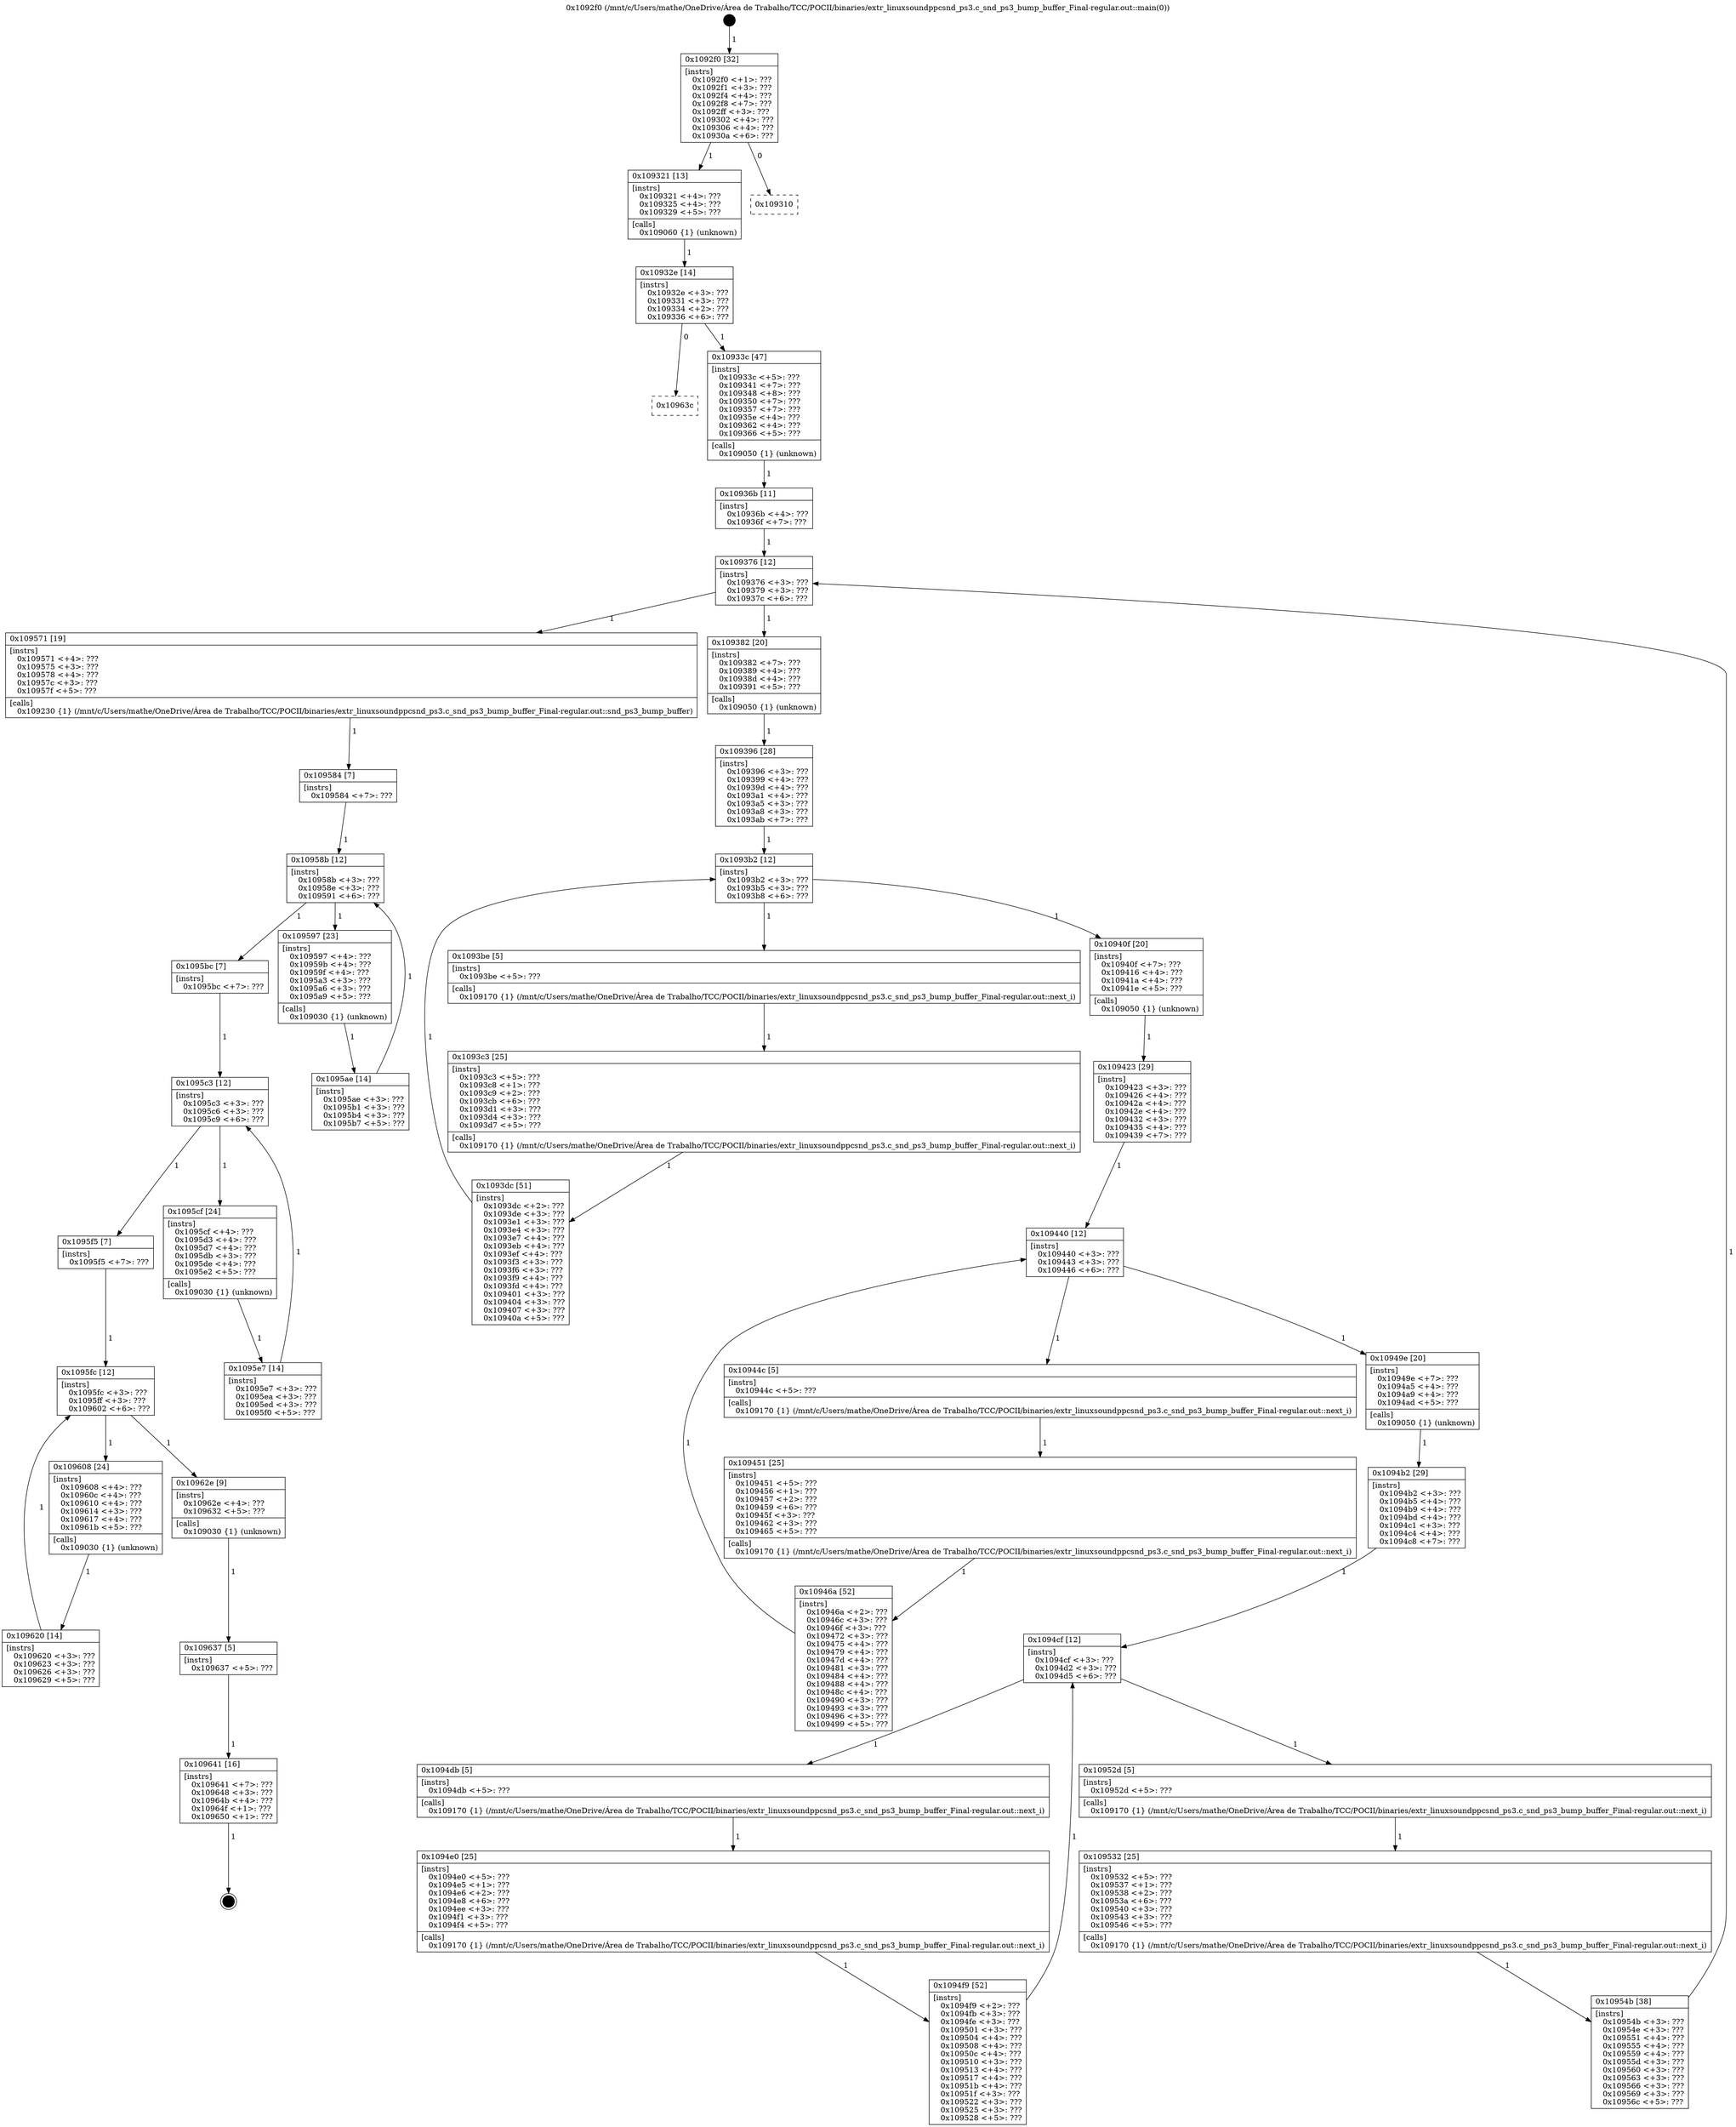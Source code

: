 digraph "0x1092f0" {
  label = "0x1092f0 (/mnt/c/Users/mathe/OneDrive/Área de Trabalho/TCC/POCII/binaries/extr_linuxsoundppcsnd_ps3.c_snd_ps3_bump_buffer_Final-regular.out::main(0))"
  labelloc = "t"
  node[shape=record]

  Entry [label="",width=0.3,height=0.3,shape=circle,fillcolor=black,style=filled]
  "0x1092f0" [label="{
     0x1092f0 [32]\l
     | [instrs]\l
     &nbsp;&nbsp;0x1092f0 \<+1\>: ???\l
     &nbsp;&nbsp;0x1092f1 \<+3\>: ???\l
     &nbsp;&nbsp;0x1092f4 \<+4\>: ???\l
     &nbsp;&nbsp;0x1092f8 \<+7\>: ???\l
     &nbsp;&nbsp;0x1092ff \<+3\>: ???\l
     &nbsp;&nbsp;0x109302 \<+4\>: ???\l
     &nbsp;&nbsp;0x109306 \<+4\>: ???\l
     &nbsp;&nbsp;0x10930a \<+6\>: ???\l
  }"]
  "0x109321" [label="{
     0x109321 [13]\l
     | [instrs]\l
     &nbsp;&nbsp;0x109321 \<+4\>: ???\l
     &nbsp;&nbsp;0x109325 \<+4\>: ???\l
     &nbsp;&nbsp;0x109329 \<+5\>: ???\l
     | [calls]\l
     &nbsp;&nbsp;0x109060 \{1\} (unknown)\l
  }"]
  "0x109310" [label="{
     0x109310\l
  }", style=dashed]
  "0x10932e" [label="{
     0x10932e [14]\l
     | [instrs]\l
     &nbsp;&nbsp;0x10932e \<+3\>: ???\l
     &nbsp;&nbsp;0x109331 \<+3\>: ???\l
     &nbsp;&nbsp;0x109334 \<+2\>: ???\l
     &nbsp;&nbsp;0x109336 \<+6\>: ???\l
  }"]
  "0x10963c" [label="{
     0x10963c\l
  }", style=dashed]
  "0x10933c" [label="{
     0x10933c [47]\l
     | [instrs]\l
     &nbsp;&nbsp;0x10933c \<+5\>: ???\l
     &nbsp;&nbsp;0x109341 \<+7\>: ???\l
     &nbsp;&nbsp;0x109348 \<+8\>: ???\l
     &nbsp;&nbsp;0x109350 \<+7\>: ???\l
     &nbsp;&nbsp;0x109357 \<+7\>: ???\l
     &nbsp;&nbsp;0x10935e \<+4\>: ???\l
     &nbsp;&nbsp;0x109362 \<+4\>: ???\l
     &nbsp;&nbsp;0x109366 \<+5\>: ???\l
     | [calls]\l
     &nbsp;&nbsp;0x109050 \{1\} (unknown)\l
  }"]
  Exit [label="",width=0.3,height=0.3,shape=circle,fillcolor=black,style=filled,peripheries=2]
  "0x109376" [label="{
     0x109376 [12]\l
     | [instrs]\l
     &nbsp;&nbsp;0x109376 \<+3\>: ???\l
     &nbsp;&nbsp;0x109379 \<+3\>: ???\l
     &nbsp;&nbsp;0x10937c \<+6\>: ???\l
  }"]
  "0x109571" [label="{
     0x109571 [19]\l
     | [instrs]\l
     &nbsp;&nbsp;0x109571 \<+4\>: ???\l
     &nbsp;&nbsp;0x109575 \<+3\>: ???\l
     &nbsp;&nbsp;0x109578 \<+4\>: ???\l
     &nbsp;&nbsp;0x10957c \<+3\>: ???\l
     &nbsp;&nbsp;0x10957f \<+5\>: ???\l
     | [calls]\l
     &nbsp;&nbsp;0x109230 \{1\} (/mnt/c/Users/mathe/OneDrive/Área de Trabalho/TCC/POCII/binaries/extr_linuxsoundppcsnd_ps3.c_snd_ps3_bump_buffer_Final-regular.out::snd_ps3_bump_buffer)\l
  }"]
  "0x109382" [label="{
     0x109382 [20]\l
     | [instrs]\l
     &nbsp;&nbsp;0x109382 \<+7\>: ???\l
     &nbsp;&nbsp;0x109389 \<+4\>: ???\l
     &nbsp;&nbsp;0x10938d \<+4\>: ???\l
     &nbsp;&nbsp;0x109391 \<+5\>: ???\l
     | [calls]\l
     &nbsp;&nbsp;0x109050 \{1\} (unknown)\l
  }"]
  "0x1093b2" [label="{
     0x1093b2 [12]\l
     | [instrs]\l
     &nbsp;&nbsp;0x1093b2 \<+3\>: ???\l
     &nbsp;&nbsp;0x1093b5 \<+3\>: ???\l
     &nbsp;&nbsp;0x1093b8 \<+6\>: ???\l
  }"]
  "0x10940f" [label="{
     0x10940f [20]\l
     | [instrs]\l
     &nbsp;&nbsp;0x10940f \<+7\>: ???\l
     &nbsp;&nbsp;0x109416 \<+4\>: ???\l
     &nbsp;&nbsp;0x10941a \<+4\>: ???\l
     &nbsp;&nbsp;0x10941e \<+5\>: ???\l
     | [calls]\l
     &nbsp;&nbsp;0x109050 \{1\} (unknown)\l
  }"]
  "0x1093be" [label="{
     0x1093be [5]\l
     | [instrs]\l
     &nbsp;&nbsp;0x1093be \<+5\>: ???\l
     | [calls]\l
     &nbsp;&nbsp;0x109170 \{1\} (/mnt/c/Users/mathe/OneDrive/Área de Trabalho/TCC/POCII/binaries/extr_linuxsoundppcsnd_ps3.c_snd_ps3_bump_buffer_Final-regular.out::next_i)\l
  }"]
  "0x1093c3" [label="{
     0x1093c3 [25]\l
     | [instrs]\l
     &nbsp;&nbsp;0x1093c3 \<+5\>: ???\l
     &nbsp;&nbsp;0x1093c8 \<+1\>: ???\l
     &nbsp;&nbsp;0x1093c9 \<+2\>: ???\l
     &nbsp;&nbsp;0x1093cb \<+6\>: ???\l
     &nbsp;&nbsp;0x1093d1 \<+3\>: ???\l
     &nbsp;&nbsp;0x1093d4 \<+3\>: ???\l
     &nbsp;&nbsp;0x1093d7 \<+5\>: ???\l
     | [calls]\l
     &nbsp;&nbsp;0x109170 \{1\} (/mnt/c/Users/mathe/OneDrive/Área de Trabalho/TCC/POCII/binaries/extr_linuxsoundppcsnd_ps3.c_snd_ps3_bump_buffer_Final-regular.out::next_i)\l
  }"]
  "0x1093dc" [label="{
     0x1093dc [51]\l
     | [instrs]\l
     &nbsp;&nbsp;0x1093dc \<+2\>: ???\l
     &nbsp;&nbsp;0x1093de \<+3\>: ???\l
     &nbsp;&nbsp;0x1093e1 \<+3\>: ???\l
     &nbsp;&nbsp;0x1093e4 \<+3\>: ???\l
     &nbsp;&nbsp;0x1093e7 \<+4\>: ???\l
     &nbsp;&nbsp;0x1093eb \<+4\>: ???\l
     &nbsp;&nbsp;0x1093ef \<+4\>: ???\l
     &nbsp;&nbsp;0x1093f3 \<+3\>: ???\l
     &nbsp;&nbsp;0x1093f6 \<+3\>: ???\l
     &nbsp;&nbsp;0x1093f9 \<+4\>: ???\l
     &nbsp;&nbsp;0x1093fd \<+4\>: ???\l
     &nbsp;&nbsp;0x109401 \<+3\>: ???\l
     &nbsp;&nbsp;0x109404 \<+3\>: ???\l
     &nbsp;&nbsp;0x109407 \<+3\>: ???\l
     &nbsp;&nbsp;0x10940a \<+5\>: ???\l
  }"]
  "0x109396" [label="{
     0x109396 [28]\l
     | [instrs]\l
     &nbsp;&nbsp;0x109396 \<+3\>: ???\l
     &nbsp;&nbsp;0x109399 \<+4\>: ???\l
     &nbsp;&nbsp;0x10939d \<+4\>: ???\l
     &nbsp;&nbsp;0x1093a1 \<+4\>: ???\l
     &nbsp;&nbsp;0x1093a5 \<+3\>: ???\l
     &nbsp;&nbsp;0x1093a8 \<+3\>: ???\l
     &nbsp;&nbsp;0x1093ab \<+7\>: ???\l
  }"]
  "0x109440" [label="{
     0x109440 [12]\l
     | [instrs]\l
     &nbsp;&nbsp;0x109440 \<+3\>: ???\l
     &nbsp;&nbsp;0x109443 \<+3\>: ???\l
     &nbsp;&nbsp;0x109446 \<+6\>: ???\l
  }"]
  "0x10949e" [label="{
     0x10949e [20]\l
     | [instrs]\l
     &nbsp;&nbsp;0x10949e \<+7\>: ???\l
     &nbsp;&nbsp;0x1094a5 \<+4\>: ???\l
     &nbsp;&nbsp;0x1094a9 \<+4\>: ???\l
     &nbsp;&nbsp;0x1094ad \<+5\>: ???\l
     | [calls]\l
     &nbsp;&nbsp;0x109050 \{1\} (unknown)\l
  }"]
  "0x10944c" [label="{
     0x10944c [5]\l
     | [instrs]\l
     &nbsp;&nbsp;0x10944c \<+5\>: ???\l
     | [calls]\l
     &nbsp;&nbsp;0x109170 \{1\} (/mnt/c/Users/mathe/OneDrive/Área de Trabalho/TCC/POCII/binaries/extr_linuxsoundppcsnd_ps3.c_snd_ps3_bump_buffer_Final-regular.out::next_i)\l
  }"]
  "0x109451" [label="{
     0x109451 [25]\l
     | [instrs]\l
     &nbsp;&nbsp;0x109451 \<+5\>: ???\l
     &nbsp;&nbsp;0x109456 \<+1\>: ???\l
     &nbsp;&nbsp;0x109457 \<+2\>: ???\l
     &nbsp;&nbsp;0x109459 \<+6\>: ???\l
     &nbsp;&nbsp;0x10945f \<+3\>: ???\l
     &nbsp;&nbsp;0x109462 \<+3\>: ???\l
     &nbsp;&nbsp;0x109465 \<+5\>: ???\l
     | [calls]\l
     &nbsp;&nbsp;0x109170 \{1\} (/mnt/c/Users/mathe/OneDrive/Área de Trabalho/TCC/POCII/binaries/extr_linuxsoundppcsnd_ps3.c_snd_ps3_bump_buffer_Final-regular.out::next_i)\l
  }"]
  "0x10946a" [label="{
     0x10946a [52]\l
     | [instrs]\l
     &nbsp;&nbsp;0x10946a \<+2\>: ???\l
     &nbsp;&nbsp;0x10946c \<+3\>: ???\l
     &nbsp;&nbsp;0x10946f \<+3\>: ???\l
     &nbsp;&nbsp;0x109472 \<+3\>: ???\l
     &nbsp;&nbsp;0x109475 \<+4\>: ???\l
     &nbsp;&nbsp;0x109479 \<+4\>: ???\l
     &nbsp;&nbsp;0x10947d \<+4\>: ???\l
     &nbsp;&nbsp;0x109481 \<+3\>: ???\l
     &nbsp;&nbsp;0x109484 \<+4\>: ???\l
     &nbsp;&nbsp;0x109488 \<+4\>: ???\l
     &nbsp;&nbsp;0x10948c \<+4\>: ???\l
     &nbsp;&nbsp;0x109490 \<+3\>: ???\l
     &nbsp;&nbsp;0x109493 \<+3\>: ???\l
     &nbsp;&nbsp;0x109496 \<+3\>: ???\l
     &nbsp;&nbsp;0x109499 \<+5\>: ???\l
  }"]
  "0x109423" [label="{
     0x109423 [29]\l
     | [instrs]\l
     &nbsp;&nbsp;0x109423 \<+3\>: ???\l
     &nbsp;&nbsp;0x109426 \<+4\>: ???\l
     &nbsp;&nbsp;0x10942a \<+4\>: ???\l
     &nbsp;&nbsp;0x10942e \<+4\>: ???\l
     &nbsp;&nbsp;0x109432 \<+3\>: ???\l
     &nbsp;&nbsp;0x109435 \<+4\>: ???\l
     &nbsp;&nbsp;0x109439 \<+7\>: ???\l
  }"]
  "0x1094cf" [label="{
     0x1094cf [12]\l
     | [instrs]\l
     &nbsp;&nbsp;0x1094cf \<+3\>: ???\l
     &nbsp;&nbsp;0x1094d2 \<+3\>: ???\l
     &nbsp;&nbsp;0x1094d5 \<+6\>: ???\l
  }"]
  "0x10952d" [label="{
     0x10952d [5]\l
     | [instrs]\l
     &nbsp;&nbsp;0x10952d \<+5\>: ???\l
     | [calls]\l
     &nbsp;&nbsp;0x109170 \{1\} (/mnt/c/Users/mathe/OneDrive/Área de Trabalho/TCC/POCII/binaries/extr_linuxsoundppcsnd_ps3.c_snd_ps3_bump_buffer_Final-regular.out::next_i)\l
  }"]
  "0x1094db" [label="{
     0x1094db [5]\l
     | [instrs]\l
     &nbsp;&nbsp;0x1094db \<+5\>: ???\l
     | [calls]\l
     &nbsp;&nbsp;0x109170 \{1\} (/mnt/c/Users/mathe/OneDrive/Área de Trabalho/TCC/POCII/binaries/extr_linuxsoundppcsnd_ps3.c_snd_ps3_bump_buffer_Final-regular.out::next_i)\l
  }"]
  "0x1094e0" [label="{
     0x1094e0 [25]\l
     | [instrs]\l
     &nbsp;&nbsp;0x1094e0 \<+5\>: ???\l
     &nbsp;&nbsp;0x1094e5 \<+1\>: ???\l
     &nbsp;&nbsp;0x1094e6 \<+2\>: ???\l
     &nbsp;&nbsp;0x1094e8 \<+6\>: ???\l
     &nbsp;&nbsp;0x1094ee \<+3\>: ???\l
     &nbsp;&nbsp;0x1094f1 \<+3\>: ???\l
     &nbsp;&nbsp;0x1094f4 \<+5\>: ???\l
     | [calls]\l
     &nbsp;&nbsp;0x109170 \{1\} (/mnt/c/Users/mathe/OneDrive/Área de Trabalho/TCC/POCII/binaries/extr_linuxsoundppcsnd_ps3.c_snd_ps3_bump_buffer_Final-regular.out::next_i)\l
  }"]
  "0x1094f9" [label="{
     0x1094f9 [52]\l
     | [instrs]\l
     &nbsp;&nbsp;0x1094f9 \<+2\>: ???\l
     &nbsp;&nbsp;0x1094fb \<+3\>: ???\l
     &nbsp;&nbsp;0x1094fe \<+3\>: ???\l
     &nbsp;&nbsp;0x109501 \<+3\>: ???\l
     &nbsp;&nbsp;0x109504 \<+4\>: ???\l
     &nbsp;&nbsp;0x109508 \<+4\>: ???\l
     &nbsp;&nbsp;0x10950c \<+4\>: ???\l
     &nbsp;&nbsp;0x109510 \<+3\>: ???\l
     &nbsp;&nbsp;0x109513 \<+4\>: ???\l
     &nbsp;&nbsp;0x109517 \<+4\>: ???\l
     &nbsp;&nbsp;0x10951b \<+4\>: ???\l
     &nbsp;&nbsp;0x10951f \<+3\>: ???\l
     &nbsp;&nbsp;0x109522 \<+3\>: ???\l
     &nbsp;&nbsp;0x109525 \<+3\>: ???\l
     &nbsp;&nbsp;0x109528 \<+5\>: ???\l
  }"]
  "0x1094b2" [label="{
     0x1094b2 [29]\l
     | [instrs]\l
     &nbsp;&nbsp;0x1094b2 \<+3\>: ???\l
     &nbsp;&nbsp;0x1094b5 \<+4\>: ???\l
     &nbsp;&nbsp;0x1094b9 \<+4\>: ???\l
     &nbsp;&nbsp;0x1094bd \<+4\>: ???\l
     &nbsp;&nbsp;0x1094c1 \<+3\>: ???\l
     &nbsp;&nbsp;0x1094c4 \<+4\>: ???\l
     &nbsp;&nbsp;0x1094c8 \<+7\>: ???\l
  }"]
  "0x109532" [label="{
     0x109532 [25]\l
     | [instrs]\l
     &nbsp;&nbsp;0x109532 \<+5\>: ???\l
     &nbsp;&nbsp;0x109537 \<+1\>: ???\l
     &nbsp;&nbsp;0x109538 \<+2\>: ???\l
     &nbsp;&nbsp;0x10953a \<+6\>: ???\l
     &nbsp;&nbsp;0x109540 \<+3\>: ???\l
     &nbsp;&nbsp;0x109543 \<+3\>: ???\l
     &nbsp;&nbsp;0x109546 \<+5\>: ???\l
     | [calls]\l
     &nbsp;&nbsp;0x109170 \{1\} (/mnt/c/Users/mathe/OneDrive/Área de Trabalho/TCC/POCII/binaries/extr_linuxsoundppcsnd_ps3.c_snd_ps3_bump_buffer_Final-regular.out::next_i)\l
  }"]
  "0x10954b" [label="{
     0x10954b [38]\l
     | [instrs]\l
     &nbsp;&nbsp;0x10954b \<+3\>: ???\l
     &nbsp;&nbsp;0x10954e \<+3\>: ???\l
     &nbsp;&nbsp;0x109551 \<+4\>: ???\l
     &nbsp;&nbsp;0x109555 \<+4\>: ???\l
     &nbsp;&nbsp;0x109559 \<+4\>: ???\l
     &nbsp;&nbsp;0x10955d \<+3\>: ???\l
     &nbsp;&nbsp;0x109560 \<+3\>: ???\l
     &nbsp;&nbsp;0x109563 \<+3\>: ???\l
     &nbsp;&nbsp;0x109566 \<+3\>: ???\l
     &nbsp;&nbsp;0x109569 \<+3\>: ???\l
     &nbsp;&nbsp;0x10956c \<+5\>: ???\l
  }"]
  "0x10936b" [label="{
     0x10936b [11]\l
     | [instrs]\l
     &nbsp;&nbsp;0x10936b \<+4\>: ???\l
     &nbsp;&nbsp;0x10936f \<+7\>: ???\l
  }"]
  "0x10958b" [label="{
     0x10958b [12]\l
     | [instrs]\l
     &nbsp;&nbsp;0x10958b \<+3\>: ???\l
     &nbsp;&nbsp;0x10958e \<+3\>: ???\l
     &nbsp;&nbsp;0x109591 \<+6\>: ???\l
  }"]
  "0x1095c3" [label="{
     0x1095c3 [12]\l
     | [instrs]\l
     &nbsp;&nbsp;0x1095c3 \<+3\>: ???\l
     &nbsp;&nbsp;0x1095c6 \<+3\>: ???\l
     &nbsp;&nbsp;0x1095c9 \<+6\>: ???\l
  }"]
  "0x109597" [label="{
     0x109597 [23]\l
     | [instrs]\l
     &nbsp;&nbsp;0x109597 \<+4\>: ???\l
     &nbsp;&nbsp;0x10959b \<+4\>: ???\l
     &nbsp;&nbsp;0x10959f \<+4\>: ???\l
     &nbsp;&nbsp;0x1095a3 \<+3\>: ???\l
     &nbsp;&nbsp;0x1095a6 \<+3\>: ???\l
     &nbsp;&nbsp;0x1095a9 \<+5\>: ???\l
     | [calls]\l
     &nbsp;&nbsp;0x109030 \{1\} (unknown)\l
  }"]
  "0x1095ae" [label="{
     0x1095ae [14]\l
     | [instrs]\l
     &nbsp;&nbsp;0x1095ae \<+3\>: ???\l
     &nbsp;&nbsp;0x1095b1 \<+3\>: ???\l
     &nbsp;&nbsp;0x1095b4 \<+3\>: ???\l
     &nbsp;&nbsp;0x1095b7 \<+5\>: ???\l
  }"]
  "0x109584" [label="{
     0x109584 [7]\l
     | [instrs]\l
     &nbsp;&nbsp;0x109584 \<+7\>: ???\l
  }"]
  "0x1095fc" [label="{
     0x1095fc [12]\l
     | [instrs]\l
     &nbsp;&nbsp;0x1095fc \<+3\>: ???\l
     &nbsp;&nbsp;0x1095ff \<+3\>: ???\l
     &nbsp;&nbsp;0x109602 \<+6\>: ???\l
  }"]
  "0x1095cf" [label="{
     0x1095cf [24]\l
     | [instrs]\l
     &nbsp;&nbsp;0x1095cf \<+4\>: ???\l
     &nbsp;&nbsp;0x1095d3 \<+4\>: ???\l
     &nbsp;&nbsp;0x1095d7 \<+4\>: ???\l
     &nbsp;&nbsp;0x1095db \<+3\>: ???\l
     &nbsp;&nbsp;0x1095de \<+4\>: ???\l
     &nbsp;&nbsp;0x1095e2 \<+5\>: ???\l
     | [calls]\l
     &nbsp;&nbsp;0x109030 \{1\} (unknown)\l
  }"]
  "0x1095e7" [label="{
     0x1095e7 [14]\l
     | [instrs]\l
     &nbsp;&nbsp;0x1095e7 \<+3\>: ???\l
     &nbsp;&nbsp;0x1095ea \<+3\>: ???\l
     &nbsp;&nbsp;0x1095ed \<+3\>: ???\l
     &nbsp;&nbsp;0x1095f0 \<+5\>: ???\l
  }"]
  "0x1095bc" [label="{
     0x1095bc [7]\l
     | [instrs]\l
     &nbsp;&nbsp;0x1095bc \<+7\>: ???\l
  }"]
  "0x10962e" [label="{
     0x10962e [9]\l
     | [instrs]\l
     &nbsp;&nbsp;0x10962e \<+4\>: ???\l
     &nbsp;&nbsp;0x109632 \<+5\>: ???\l
     | [calls]\l
     &nbsp;&nbsp;0x109030 \{1\} (unknown)\l
  }"]
  "0x109608" [label="{
     0x109608 [24]\l
     | [instrs]\l
     &nbsp;&nbsp;0x109608 \<+4\>: ???\l
     &nbsp;&nbsp;0x10960c \<+4\>: ???\l
     &nbsp;&nbsp;0x109610 \<+4\>: ???\l
     &nbsp;&nbsp;0x109614 \<+3\>: ???\l
     &nbsp;&nbsp;0x109617 \<+4\>: ???\l
     &nbsp;&nbsp;0x10961b \<+5\>: ???\l
     | [calls]\l
     &nbsp;&nbsp;0x109030 \{1\} (unknown)\l
  }"]
  "0x109620" [label="{
     0x109620 [14]\l
     | [instrs]\l
     &nbsp;&nbsp;0x109620 \<+3\>: ???\l
     &nbsp;&nbsp;0x109623 \<+3\>: ???\l
     &nbsp;&nbsp;0x109626 \<+3\>: ???\l
     &nbsp;&nbsp;0x109629 \<+5\>: ???\l
  }"]
  "0x1095f5" [label="{
     0x1095f5 [7]\l
     | [instrs]\l
     &nbsp;&nbsp;0x1095f5 \<+7\>: ???\l
  }"]
  "0x109637" [label="{
     0x109637 [5]\l
     | [instrs]\l
     &nbsp;&nbsp;0x109637 \<+5\>: ???\l
  }"]
  "0x109641" [label="{
     0x109641 [16]\l
     | [instrs]\l
     &nbsp;&nbsp;0x109641 \<+7\>: ???\l
     &nbsp;&nbsp;0x109648 \<+3\>: ???\l
     &nbsp;&nbsp;0x10964b \<+4\>: ???\l
     &nbsp;&nbsp;0x10964f \<+1\>: ???\l
     &nbsp;&nbsp;0x109650 \<+1\>: ???\l
  }"]
  Entry -> "0x1092f0" [label=" 1"]
  "0x1092f0" -> "0x109321" [label=" 1"]
  "0x1092f0" -> "0x109310" [label=" 0"]
  "0x109321" -> "0x10932e" [label=" 1"]
  "0x10932e" -> "0x10963c" [label=" 0"]
  "0x10932e" -> "0x10933c" [label=" 1"]
  "0x109641" -> Exit [label=" 1"]
  "0x10933c" -> "0x10936b" [label=" 1"]
  "0x109376" -> "0x109571" [label=" 1"]
  "0x109376" -> "0x109382" [label=" 1"]
  "0x109382" -> "0x109396" [label=" 1"]
  "0x1093b2" -> "0x10940f" [label=" 1"]
  "0x1093b2" -> "0x1093be" [label=" 1"]
  "0x1093be" -> "0x1093c3" [label=" 1"]
  "0x1093c3" -> "0x1093dc" [label=" 1"]
  "0x109396" -> "0x1093b2" [label=" 1"]
  "0x1093dc" -> "0x1093b2" [label=" 1"]
  "0x10940f" -> "0x109423" [label=" 1"]
  "0x109440" -> "0x10949e" [label=" 1"]
  "0x109440" -> "0x10944c" [label=" 1"]
  "0x10944c" -> "0x109451" [label=" 1"]
  "0x109451" -> "0x10946a" [label=" 1"]
  "0x109423" -> "0x109440" [label=" 1"]
  "0x10946a" -> "0x109440" [label=" 1"]
  "0x10949e" -> "0x1094b2" [label=" 1"]
  "0x1094cf" -> "0x10952d" [label=" 1"]
  "0x1094cf" -> "0x1094db" [label=" 1"]
  "0x1094db" -> "0x1094e0" [label=" 1"]
  "0x1094e0" -> "0x1094f9" [label=" 1"]
  "0x1094b2" -> "0x1094cf" [label=" 1"]
  "0x1094f9" -> "0x1094cf" [label=" 1"]
  "0x10952d" -> "0x109532" [label=" 1"]
  "0x109532" -> "0x10954b" [label=" 1"]
  "0x10936b" -> "0x109376" [label=" 1"]
  "0x10954b" -> "0x109376" [label=" 1"]
  "0x109571" -> "0x109584" [label=" 1"]
  "0x10958b" -> "0x1095bc" [label=" 1"]
  "0x10958b" -> "0x109597" [label=" 1"]
  "0x109597" -> "0x1095ae" [label=" 1"]
  "0x109584" -> "0x10958b" [label=" 1"]
  "0x1095ae" -> "0x10958b" [label=" 1"]
  "0x1095c3" -> "0x1095f5" [label=" 1"]
  "0x1095c3" -> "0x1095cf" [label=" 1"]
  "0x1095cf" -> "0x1095e7" [label=" 1"]
  "0x1095bc" -> "0x1095c3" [label=" 1"]
  "0x1095e7" -> "0x1095c3" [label=" 1"]
  "0x1095fc" -> "0x10962e" [label=" 1"]
  "0x1095fc" -> "0x109608" [label=" 1"]
  "0x109608" -> "0x109620" [label=" 1"]
  "0x1095f5" -> "0x1095fc" [label=" 1"]
  "0x109620" -> "0x1095fc" [label=" 1"]
  "0x10962e" -> "0x109637" [label=" 1"]
  "0x109637" -> "0x109641" [label=" 1"]
}
